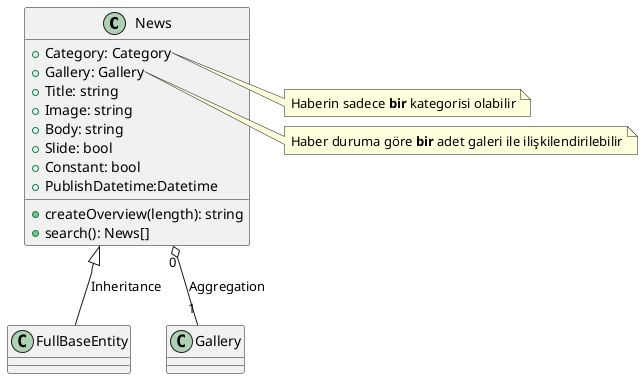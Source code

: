 @startuml News Class Diagram

class News  {
    + Category: Category
    + Gallery: Gallery
    + Title: string 
    + Image: string 
    + Body: string 
    + Slide: bool 
    + Constant: bool 
    + PublishDatetime:Datetime 

    + createOverview(length): string
    + search(): News[]
}

News <|-- FullBaseEntity: Inheritance
News "0" o-- "1" Gallery: Aggregation

note right of News::Category 
 Haberin sadece <b>bir</b> kategorisi olabilir
 end note

note right of News::Gallery 
Haber duruma göre <b>bir</b> adet galeri ile ilişkilendirilebilir
end note
 
@enduml